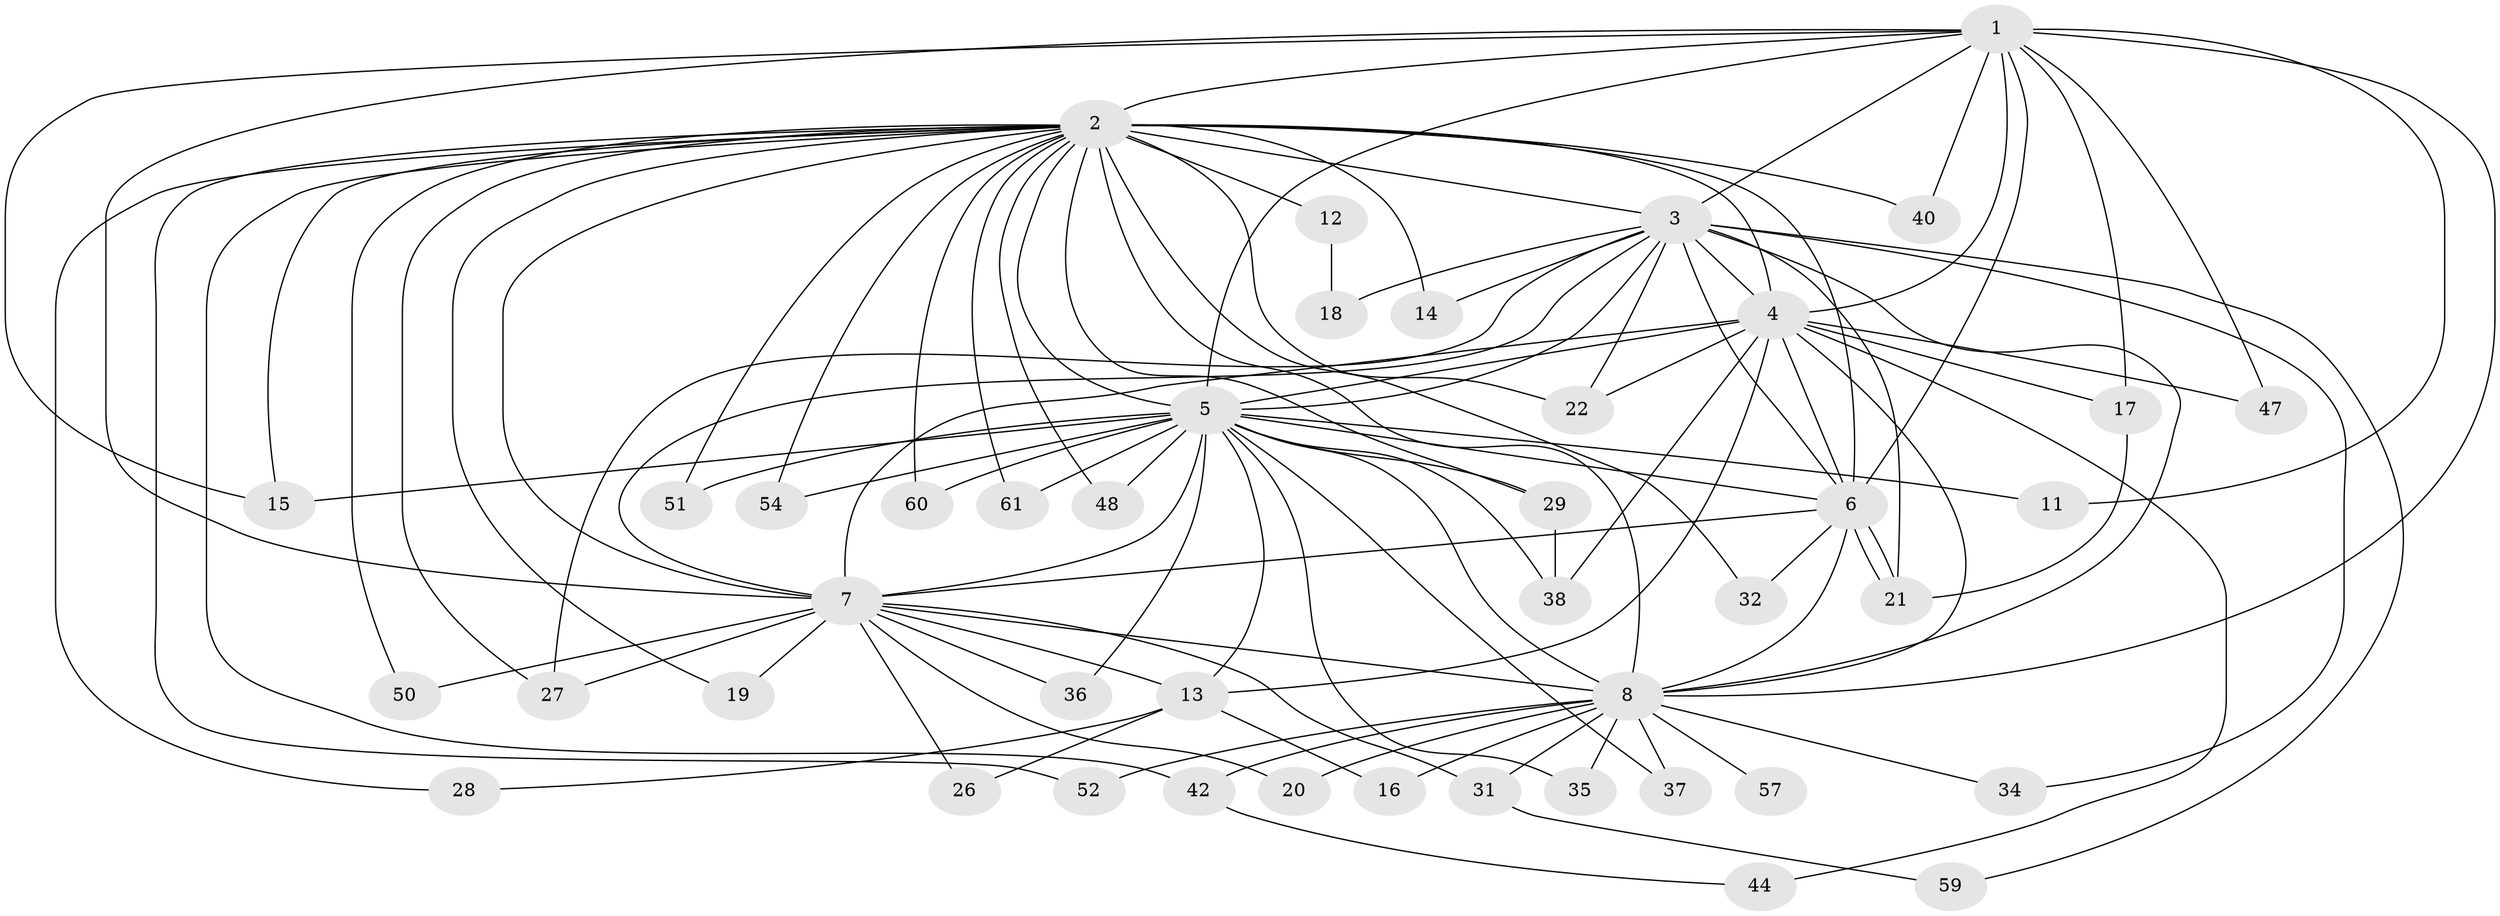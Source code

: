 // original degree distribution, {15: 0.01639344262295082, 16: 0.03278688524590164, 17: 0.01639344262295082, 22: 0.01639344262295082, 14: 0.01639344262295082, 18: 0.01639344262295082, 21: 0.01639344262295082, 23: 0.01639344262295082, 10: 0.01639344262295082, 2: 0.5901639344262295, 3: 0.19672131147540983, 6: 0.01639344262295082, 4: 0.03278688524590164}
// Generated by graph-tools (version 1.1) at 2025/10/02/27/25 16:10:59]
// undirected, 44 vertices, 105 edges
graph export_dot {
graph [start="1"]
  node [color=gray90,style=filled];
  1 [super="+25"];
  2 [super="+9"];
  3 [super="+23"];
  4 [super="+10"];
  5 [super="+46"];
  6 [super="+49"];
  7 [super="+24"];
  8 [super="+33"];
  11;
  12;
  13 [super="+30"];
  14;
  15 [super="+39"];
  16;
  17 [super="+43"];
  18;
  19;
  20 [super="+45"];
  21 [super="+55"];
  22 [super="+58"];
  26;
  27 [super="+53"];
  28;
  29;
  31 [super="+56"];
  32;
  34;
  35;
  36;
  37;
  38 [super="+41"];
  40;
  42;
  44;
  47;
  48;
  50;
  51;
  52;
  54;
  57;
  59;
  60;
  61;
  1 -- 2 [weight=2];
  1 -- 3;
  1 -- 4 [weight=3];
  1 -- 5;
  1 -- 6;
  1 -- 7;
  1 -- 8;
  1 -- 11;
  1 -- 15;
  1 -- 17;
  1 -- 40;
  1 -- 47;
  2 -- 3 [weight=2];
  2 -- 4 [weight=4];
  2 -- 5 [weight=2];
  2 -- 6 [weight=3];
  2 -- 7 [weight=2];
  2 -- 8 [weight=3];
  2 -- 12 [weight=2];
  2 -- 19;
  2 -- 29;
  2 -- 32;
  2 -- 48;
  2 -- 51;
  2 -- 14;
  2 -- 28;
  2 -- 40;
  2 -- 42;
  2 -- 50;
  2 -- 52;
  2 -- 54;
  2 -- 60;
  2 -- 61;
  2 -- 22;
  2 -- 15;
  2 -- 27;
  3 -- 4 [weight=3];
  3 -- 5 [weight=2];
  3 -- 6;
  3 -- 7;
  3 -- 8;
  3 -- 14;
  3 -- 18;
  3 -- 22;
  3 -- 27;
  3 -- 59;
  3 -- 34;
  3 -- 21;
  4 -- 5 [weight=2];
  4 -- 6 [weight=2];
  4 -- 7 [weight=2];
  4 -- 8 [weight=2];
  4 -- 17;
  4 -- 22;
  4 -- 47;
  4 -- 44;
  4 -- 13;
  4 -- 38;
  5 -- 6;
  5 -- 7;
  5 -- 8;
  5 -- 11;
  5 -- 13;
  5 -- 15;
  5 -- 29;
  5 -- 35;
  5 -- 36;
  5 -- 37;
  5 -- 38;
  5 -- 48;
  5 -- 51;
  5 -- 54;
  5 -- 60;
  5 -- 61;
  6 -- 7 [weight=2];
  6 -- 8;
  6 -- 21;
  6 -- 21;
  6 -- 32;
  7 -- 8;
  7 -- 13;
  7 -- 19;
  7 -- 20;
  7 -- 26;
  7 -- 27;
  7 -- 31;
  7 -- 36;
  7 -- 50;
  8 -- 16;
  8 -- 20 [weight=2];
  8 -- 31 [weight=2];
  8 -- 34;
  8 -- 35;
  8 -- 37;
  8 -- 42;
  8 -- 52;
  8 -- 57 [weight=2];
  12 -- 18;
  13 -- 16;
  13 -- 26;
  13 -- 28;
  17 -- 21;
  29 -- 38;
  31 -- 59;
  42 -- 44;
}
